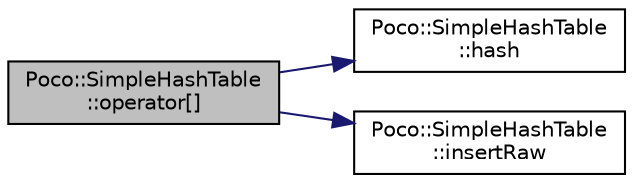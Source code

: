 digraph "Poco::SimpleHashTable::operator[]"
{
 // LATEX_PDF_SIZE
  edge [fontname="Helvetica",fontsize="10",labelfontname="Helvetica",labelfontsize="10"];
  node [fontname="Helvetica",fontsize="10",shape=record];
  rankdir="LR";
  Node1 [label="Poco::SimpleHashTable\l::operator[]",height=0.2,width=0.4,color="black", fillcolor="grey75", style="filled", fontcolor="black",tooltip=" "];
  Node1 -> Node2 [color="midnightblue",fontsize="10",style="solid",fontname="Helvetica"];
  Node2 [label="Poco::SimpleHashTable\l::hash",height=0.2,width=0.4,color="black", fillcolor="white", style="filled",URL="$classPoco_1_1SimpleHashTable.html#a9eab7cbd588fbdd1c1e99089c1f2327e",tooltip=" "];
  Node1 -> Node3 [color="midnightblue",fontsize="10",style="solid",fontname="Helvetica"];
  Node3 [label="Poco::SimpleHashTable\l::insertRaw",height=0.2,width=0.4,color="black", fillcolor="white", style="filled",URL="$classPoco_1_1SimpleHashTable.html#a1491c181165fba78b8eb6515e917c5a5",tooltip=" "];
}
